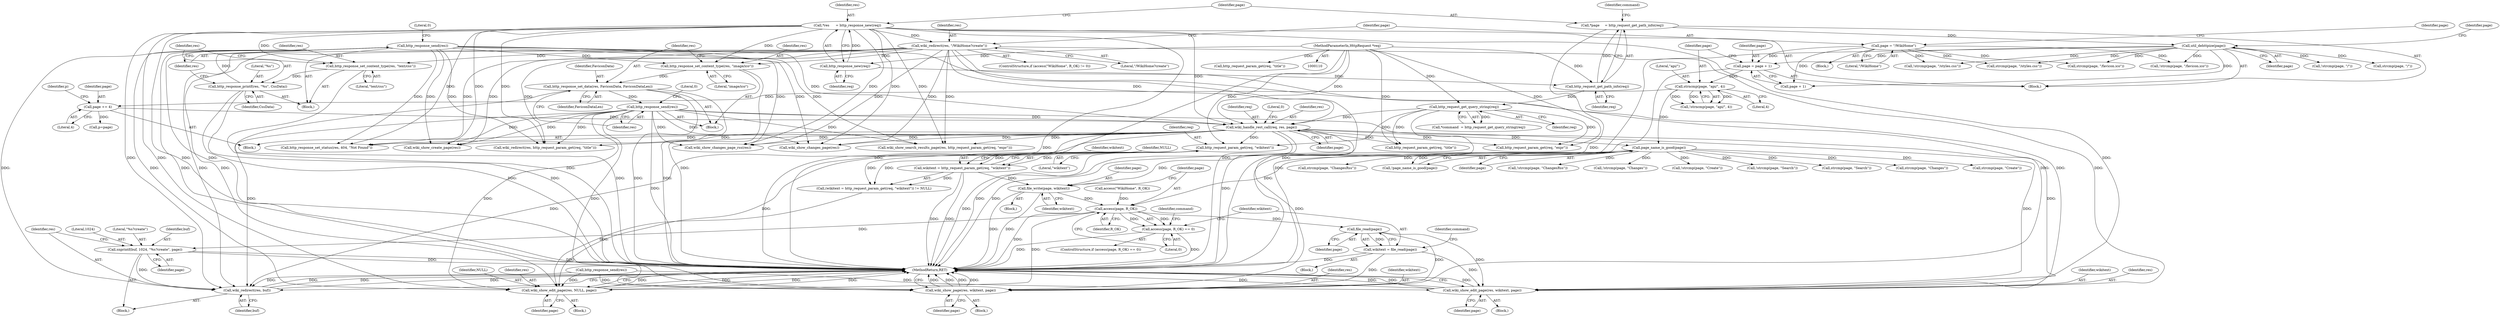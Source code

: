 digraph "0_didiwiki_5e5c796617e1712905dc5462b94bd5e6c08d15ea@API" {
"1000310" [label="(Call,file_write(page, wikitext))"];
"1000231" [label="(Call,page_name_is_good(page))"];
"1000193" [label="(Call,strncmp(page, \"api/\", 4))"];
"1000186" [label="(Call,page = page + 1)"];
"1000149" [label="(Call,page = \"/WikiHome\")"];
"1000132" [label="(Call,util_dehttpize(page))"];
"1000119" [label="(Call,*page     = http_request_get_path_info(req))"];
"1000121" [label="(Call,http_request_get_path_info(req))"];
"1000116" [label="(Call,http_response_new(req))"];
"1000111" [label="(MethodParameterIn,HttpRequest *req)"];
"1000223" [label="(Call,wiki_handle_rest_call(req, res, page))"];
"1000126" [label="(Call,http_request_get_query_string(req))"];
"1000165" [label="(Call,http_response_send(res))"];
"1000161" [label="(Call,http_response_printf(res, \"%s\", CssData))"];
"1000158" [label="(Call,http_response_set_content_type(res, \"text/css\"))"];
"1000114" [label="(Call,*res      = http_response_new(req))"];
"1000146" [label="(Call,wiki_redirect(res, \"/WikiHome?create\"))"];
"1000182" [label="(Call,http_response_send(res))"];
"1000178" [label="(Call,http_response_set_data(res, FaviconData, FaviconDataLen))"];
"1000175" [label="(Call,http_response_set_content_type(res, \"image/ico\"))"];
"1000199" [label="(Call,page += 4)"];
"1000303" [label="(Call,wikitext = http_request_param_get(req, \"wikitext\"))"];
"1000305" [label="(Call,http_request_param_get(req, \"wikitext\"))"];
"1000315" [label="(Call,access(page, R_OK))"];
"1000314" [label="(Call,access(page, R_OK) == 0)"];
"1000322" [label="(Call,file_read(page))"];
"1000320" [label="(Call,wikitext = file_read(page))"];
"1000330" [label="(Call,wiki_show_edit_page(res, wikitext, page))"];
"1000336" [label="(Call,wiki_show_page(res, wikitext, page))"];
"1000348" [label="(Call,wiki_show_edit_page(res, NULL, page))"];
"1000355" [label="(Call,snprintf(buf, 1024, \"%s?create\", page))"];
"1000360" [label="(Call,wiki_redirect(res, buf))"];
"1000321" [label="(Identifier,wikitext)"];
"1000312" [label="(Identifier,wikitext)"];
"1000188" [label="(Call,page + 1)"];
"1000116" [label="(Call,http_response_new(req))"];
"1000192" [label="(Call,!strncmp(page, \"api/\", 4))"];
"1000303" [label="(Call,wikitext = http_request_param_get(req, \"wikitext\"))"];
"1000183" [label="(Identifier,res)"];
"1000199" [label="(Call,page += 4)"];
"1000347" [label="(Block,)"];
"1000310" [label="(Call,file_write(page, wikitext))"];
"1000194" [label="(Identifier,page)"];
"1000186" [label="(Call,page = page + 1)"];
"1000125" [label="(Identifier,command)"];
"1000285" [label="(Call,http_request_param_get(req, \"title\"))"];
"1000327" [label="(Identifier,command)"];
"1000302" [label="(Call,(wikitext = http_request_param_get(req, \"wikitext\")) != NULL)"];
"1000231" [label="(Call,page_name_is_good(page))"];
"1000133" [label="(Identifier,page)"];
"1000119" [label="(Call,*page     = http_request_get_path_info(req))"];
"1000309" [label="(Block,)"];
"1000166" [label="(Identifier,res)"];
"1000140" [label="(ControlStructure,if (access(\"WikiHome\", R_OK) != 0))"];
"1000363" [label="(MethodReturn,RET)"];
"1000350" [label="(Identifier,NULL)"];
"1000271" [label="(Call,http_request_param_get(req, \"expr\"))"];
"1000290" [label="(Call,wiki_redirect(res, http_request_param_get(req, \"title\")))"];
"1000311" [label="(Identifier,page)"];
"1000256" [label="(Call,strcmp(page, \"ChangesRss\"))"];
"1000230" [label="(Call,!page_name_is_good(page))"];
"1000232" [label="(Identifier,page)"];
"1000132" [label="(Call,util_dehttpize(page))"];
"1000356" [label="(Identifier,buf)"];
"1000304" [label="(Identifier,wikitext)"];
"1000314" [label="(Call,access(page, R_OK) == 0)"];
"1000355" [label="(Call,snprintf(buf, 1024, \"%s?create\", page))"];
"1000292" [label="(Call,http_request_param_get(req, \"title\"))"];
"1000180" [label="(Identifier,FaviconData)"];
"1000127" [label="(Identifier,req)"];
"1000269" [label="(Call,wiki_show_search_results_page(res, http_request_param_get(req, \"expr\")))"];
"1000241" [label="(Call,http_response_send(res))"];
"1000331" [label="(Identifier,res)"];
"1000323" [label="(Identifier,page)"];
"1000151" [label="(Literal,\"/WikiHome\")"];
"1000121" [label="(Call,http_request_get_path_info(req))"];
"1000255" [label="(Call,!strcmp(page, \"ChangesRss\"))"];
"1000335" [label="(Block,)"];
"1000333" [label="(Identifier,page)"];
"1000359" [label="(Identifier,page)"];
"1000200" [label="(Identifier,page)"];
"1000320" [label="(Call,wikitext = file_read(page))"];
"1000318" [label="(Literal,0)"];
"1000246" [label="(Call,!strcmp(page, \"Changes\"))"];
"1000316" [label="(Identifier,page)"];
"1000348" [label="(Call,wiki_show_edit_page(res, NULL, page))"];
"1000181" [label="(Identifier,FaviconDataLen)"];
"1000223" [label="(Call,wiki_handle_rest_call(req, res, page))"];
"1000322" [label="(Call,file_read(page))"];
"1000185" [label="(Literal,0)"];
"1000137" [label="(Identifier,page)"];
"1000117" [label="(Identifier,req)"];
"1000162" [label="(Identifier,res)"];
"1000276" [label="(Call,!strcmp(page, \"Create\"))"];
"1000111" [label="(MethodParameterIn,HttpRequest *req)"];
"1000135" [label="(Call,!strcmp(page, \"/\"))"];
"1000204" [label="(Identifier,p)"];
"1000165" [label="(Call,http_response_send(res))"];
"1000308" [label="(Identifier,NULL)"];
"1000171" [label="(Call,strcmp(page, \"/favicon.ico\"))"];
"1000164" [label="(Identifier,CssData)"];
"1000361" [label="(Identifier,res)"];
"1000163" [label="(Literal,\"%s\")"];
"1000147" [label="(Identifier,res)"];
"1000177" [label="(Literal,\"image/ico\")"];
"1000317" [label="(Identifier,R_OK)"];
"1000149" [label="(Call,page = \"/WikiHome\")"];
"1000306" [label="(Identifier,req)"];
"1000168" [label="(Literal,0)"];
"1000349" [label="(Identifier,res)"];
"1000112" [label="(Block,)"];
"1000170" [label="(Call,!strcmp(page, \"/favicon.ico\"))"];
"1000174" [label="(Block,)"];
"1000158" [label="(Call,http_response_set_content_type(res, \"text/css\"))"];
"1000353" [label="(Block,)"];
"1000193" [label="(Call,strncmp(page, \"api/\", 4))"];
"1000114" [label="(Call,*res      = http_response_new(req))"];
"1000178" [label="(Call,http_response_set_data(res, FaviconData, FaviconDataLen))"];
"1000124" [label="(Call,*command  = http_request_get_query_string(req))"];
"1000142" [label="(Call,access(\"WikiHome\", R_OK))"];
"1000329" [label="(Block,)"];
"1000251" [label="(Call,wiki_show_changes_page(res))"];
"1000226" [label="(Identifier,page)"];
"1000360" [label="(Call,wiki_redirect(res, buf))"];
"1000115" [label="(Identifier,res)"];
"1000330" [label="(Call,wiki_show_edit_page(res, wikitext, page))"];
"1000176" [label="(Identifier,res)"];
"1000203" [label="(Call,p=page)"];
"1000264" [label="(Call,!strcmp(page, \"Search\"))"];
"1000120" [label="(Identifier,page)"];
"1000161" [label="(Call,http_response_printf(res, \"%s\", CssData))"];
"1000139" [label="(Block,)"];
"1000150" [label="(Identifier,page)"];
"1000122" [label="(Identifier,req)"];
"1000305" [label="(Call,http_request_param_get(req, \"wikitext\"))"];
"1000201" [label="(Literal,4)"];
"1000319" [label="(Block,)"];
"1000265" [label="(Call,strcmp(page, \"Search\"))"];
"1000307" [label="(Literal,\"wikitext\")"];
"1000357" [label="(Literal,1024)"];
"1000153" [label="(Call,!strcmp(page, \"/styles.css\"))"];
"1000197" [label="(Block,)"];
"1000313" [label="(ControlStructure,if (access(page, R_OK) == 0))"];
"1000157" [label="(Block,)"];
"1000234" [label="(Call,http_response_set_status(res, 404, \"Not Found\"))"];
"1000358" [label="(Literal,\"%s?create\")"];
"1000337" [label="(Identifier,res)"];
"1000136" [label="(Call,strcmp(page, \"/\"))"];
"1000155" [label="(Identifier,page)"];
"1000187" [label="(Identifier,page)"];
"1000148" [label="(Literal,\"/WikiHome?create\")"];
"1000126" [label="(Call,http_request_get_query_string(req))"];
"1000159" [label="(Identifier,res)"];
"1000345" [label="(Identifier,command)"];
"1000315" [label="(Call,access(page, R_OK))"];
"1000228" [label="(Literal,0)"];
"1000336" [label="(Call,wiki_show_page(res, wikitext, page))"];
"1000196" [label="(Literal,4)"];
"1000225" [label="(Identifier,res)"];
"1000195" [label="(Literal,\"api/\")"];
"1000351" [label="(Identifier,page)"];
"1000247" [label="(Call,strcmp(page, \"Changes\"))"];
"1000362" [label="(Identifier,buf)"];
"1000182" [label="(Call,http_response_send(res))"];
"1000224" [label="(Identifier,req)"];
"1000332" [label="(Identifier,wikitext)"];
"1000297" [label="(Call,wiki_show_create_page(res))"];
"1000179" [label="(Identifier,res)"];
"1000160" [label="(Literal,\"text/css\")"];
"1000339" [label="(Identifier,page)"];
"1000175" [label="(Call,http_response_set_content_type(res, \"image/ico\"))"];
"1000146" [label="(Call,wiki_redirect(res, \"/WikiHome?create\"))"];
"1000338" [label="(Identifier,wikitext)"];
"1000260" [label="(Call,wiki_show_changes_page_rss(res))"];
"1000154" [label="(Call,strcmp(page, \"/styles.css\"))"];
"1000277" [label="(Call,strcmp(page, \"Create\"))"];
"1000310" -> "1000309"  [label="AST: "];
"1000310" -> "1000312"  [label="CFG: "];
"1000311" -> "1000310"  [label="AST: "];
"1000312" -> "1000310"  [label="AST: "];
"1000316" -> "1000310"  [label="CFG: "];
"1000310" -> "1000363"  [label="DDG: "];
"1000310" -> "1000363"  [label="DDG: "];
"1000231" -> "1000310"  [label="DDG: "];
"1000303" -> "1000310"  [label="DDG: "];
"1000310" -> "1000315"  [label="DDG: "];
"1000231" -> "1000230"  [label="AST: "];
"1000231" -> "1000232"  [label="CFG: "];
"1000232" -> "1000231"  [label="AST: "];
"1000230" -> "1000231"  [label="CFG: "];
"1000231" -> "1000230"  [label="DDG: "];
"1000193" -> "1000231"  [label="DDG: "];
"1000223" -> "1000231"  [label="DDG: "];
"1000231" -> "1000246"  [label="DDG: "];
"1000231" -> "1000247"  [label="DDG: "];
"1000231" -> "1000255"  [label="DDG: "];
"1000231" -> "1000256"  [label="DDG: "];
"1000231" -> "1000264"  [label="DDG: "];
"1000231" -> "1000265"  [label="DDG: "];
"1000231" -> "1000276"  [label="DDG: "];
"1000231" -> "1000277"  [label="DDG: "];
"1000231" -> "1000315"  [label="DDG: "];
"1000193" -> "1000192"  [label="AST: "];
"1000193" -> "1000196"  [label="CFG: "];
"1000194" -> "1000193"  [label="AST: "];
"1000195" -> "1000193"  [label="AST: "];
"1000196" -> "1000193"  [label="AST: "];
"1000192" -> "1000193"  [label="CFG: "];
"1000193" -> "1000192"  [label="DDG: "];
"1000193" -> "1000192"  [label="DDG: "];
"1000193" -> "1000192"  [label="DDG: "];
"1000186" -> "1000193"  [label="DDG: "];
"1000193" -> "1000199"  [label="DDG: "];
"1000186" -> "1000112"  [label="AST: "];
"1000186" -> "1000188"  [label="CFG: "];
"1000187" -> "1000186"  [label="AST: "];
"1000188" -> "1000186"  [label="AST: "];
"1000194" -> "1000186"  [label="CFG: "];
"1000186" -> "1000363"  [label="DDG: "];
"1000149" -> "1000186"  [label="DDG: "];
"1000132" -> "1000186"  [label="DDG: "];
"1000149" -> "1000139"  [label="AST: "];
"1000149" -> "1000151"  [label="CFG: "];
"1000150" -> "1000149"  [label="AST: "];
"1000151" -> "1000149"  [label="AST: "];
"1000155" -> "1000149"  [label="CFG: "];
"1000149" -> "1000153"  [label="DDG: "];
"1000149" -> "1000154"  [label="DDG: "];
"1000149" -> "1000170"  [label="DDG: "];
"1000149" -> "1000171"  [label="DDG: "];
"1000149" -> "1000188"  [label="DDG: "];
"1000132" -> "1000112"  [label="AST: "];
"1000132" -> "1000133"  [label="CFG: "];
"1000133" -> "1000132"  [label="AST: "];
"1000137" -> "1000132"  [label="CFG: "];
"1000132" -> "1000363"  [label="DDG: "];
"1000119" -> "1000132"  [label="DDG: "];
"1000132" -> "1000135"  [label="DDG: "];
"1000132" -> "1000136"  [label="DDG: "];
"1000132" -> "1000153"  [label="DDG: "];
"1000132" -> "1000154"  [label="DDG: "];
"1000132" -> "1000170"  [label="DDG: "];
"1000132" -> "1000171"  [label="DDG: "];
"1000132" -> "1000188"  [label="DDG: "];
"1000119" -> "1000112"  [label="AST: "];
"1000119" -> "1000121"  [label="CFG: "];
"1000120" -> "1000119"  [label="AST: "];
"1000121" -> "1000119"  [label="AST: "];
"1000125" -> "1000119"  [label="CFG: "];
"1000119" -> "1000363"  [label="DDG: "];
"1000121" -> "1000119"  [label="DDG: "];
"1000121" -> "1000122"  [label="CFG: "];
"1000122" -> "1000121"  [label="AST: "];
"1000116" -> "1000121"  [label="DDG: "];
"1000111" -> "1000121"  [label="DDG: "];
"1000121" -> "1000126"  [label="DDG: "];
"1000116" -> "1000114"  [label="AST: "];
"1000116" -> "1000117"  [label="CFG: "];
"1000117" -> "1000116"  [label="AST: "];
"1000114" -> "1000116"  [label="CFG: "];
"1000116" -> "1000114"  [label="DDG: "];
"1000111" -> "1000116"  [label="DDG: "];
"1000111" -> "1000110"  [label="AST: "];
"1000111" -> "1000363"  [label="DDG: "];
"1000111" -> "1000126"  [label="DDG: "];
"1000111" -> "1000223"  [label="DDG: "];
"1000111" -> "1000271"  [label="DDG: "];
"1000111" -> "1000285"  [label="DDG: "];
"1000111" -> "1000292"  [label="DDG: "];
"1000111" -> "1000305"  [label="DDG: "];
"1000223" -> "1000197"  [label="AST: "];
"1000223" -> "1000226"  [label="CFG: "];
"1000224" -> "1000223"  [label="AST: "];
"1000225" -> "1000223"  [label="AST: "];
"1000226" -> "1000223"  [label="AST: "];
"1000228" -> "1000223"  [label="CFG: "];
"1000223" -> "1000363"  [label="DDG: "];
"1000223" -> "1000363"  [label="DDG: "];
"1000126" -> "1000223"  [label="DDG: "];
"1000165" -> "1000223"  [label="DDG: "];
"1000114" -> "1000223"  [label="DDG: "];
"1000146" -> "1000223"  [label="DDG: "];
"1000182" -> "1000223"  [label="DDG: "];
"1000199" -> "1000223"  [label="DDG: "];
"1000223" -> "1000234"  [label="DDG: "];
"1000223" -> "1000251"  [label="DDG: "];
"1000223" -> "1000260"  [label="DDG: "];
"1000223" -> "1000269"  [label="DDG: "];
"1000223" -> "1000271"  [label="DDG: "];
"1000223" -> "1000285"  [label="DDG: "];
"1000223" -> "1000290"  [label="DDG: "];
"1000223" -> "1000297"  [label="DDG: "];
"1000223" -> "1000305"  [label="DDG: "];
"1000223" -> "1000330"  [label="DDG: "];
"1000223" -> "1000336"  [label="DDG: "];
"1000223" -> "1000348"  [label="DDG: "];
"1000223" -> "1000360"  [label="DDG: "];
"1000126" -> "1000124"  [label="AST: "];
"1000126" -> "1000127"  [label="CFG: "];
"1000127" -> "1000126"  [label="AST: "];
"1000124" -> "1000126"  [label="CFG: "];
"1000126" -> "1000363"  [label="DDG: "];
"1000126" -> "1000124"  [label="DDG: "];
"1000126" -> "1000271"  [label="DDG: "];
"1000126" -> "1000285"  [label="DDG: "];
"1000126" -> "1000305"  [label="DDG: "];
"1000165" -> "1000157"  [label="AST: "];
"1000165" -> "1000166"  [label="CFG: "];
"1000166" -> "1000165"  [label="AST: "];
"1000168" -> "1000165"  [label="CFG: "];
"1000165" -> "1000363"  [label="DDG: "];
"1000161" -> "1000165"  [label="DDG: "];
"1000165" -> "1000175"  [label="DDG: "];
"1000165" -> "1000234"  [label="DDG: "];
"1000165" -> "1000251"  [label="DDG: "];
"1000165" -> "1000260"  [label="DDG: "];
"1000165" -> "1000269"  [label="DDG: "];
"1000165" -> "1000290"  [label="DDG: "];
"1000165" -> "1000297"  [label="DDG: "];
"1000165" -> "1000330"  [label="DDG: "];
"1000165" -> "1000336"  [label="DDG: "];
"1000165" -> "1000348"  [label="DDG: "];
"1000165" -> "1000360"  [label="DDG: "];
"1000161" -> "1000157"  [label="AST: "];
"1000161" -> "1000164"  [label="CFG: "];
"1000162" -> "1000161"  [label="AST: "];
"1000163" -> "1000161"  [label="AST: "];
"1000164" -> "1000161"  [label="AST: "];
"1000166" -> "1000161"  [label="CFG: "];
"1000161" -> "1000363"  [label="DDG: "];
"1000161" -> "1000363"  [label="DDG: "];
"1000158" -> "1000161"  [label="DDG: "];
"1000158" -> "1000157"  [label="AST: "];
"1000158" -> "1000160"  [label="CFG: "];
"1000159" -> "1000158"  [label="AST: "];
"1000160" -> "1000158"  [label="AST: "];
"1000162" -> "1000158"  [label="CFG: "];
"1000158" -> "1000363"  [label="DDG: "];
"1000114" -> "1000158"  [label="DDG: "];
"1000146" -> "1000158"  [label="DDG: "];
"1000114" -> "1000112"  [label="AST: "];
"1000115" -> "1000114"  [label="AST: "];
"1000120" -> "1000114"  [label="CFG: "];
"1000114" -> "1000363"  [label="DDG: "];
"1000114" -> "1000146"  [label="DDG: "];
"1000114" -> "1000175"  [label="DDG: "];
"1000114" -> "1000234"  [label="DDG: "];
"1000114" -> "1000251"  [label="DDG: "];
"1000114" -> "1000260"  [label="DDG: "];
"1000114" -> "1000269"  [label="DDG: "];
"1000114" -> "1000290"  [label="DDG: "];
"1000114" -> "1000297"  [label="DDG: "];
"1000114" -> "1000330"  [label="DDG: "];
"1000114" -> "1000336"  [label="DDG: "];
"1000114" -> "1000348"  [label="DDG: "];
"1000114" -> "1000360"  [label="DDG: "];
"1000146" -> "1000140"  [label="AST: "];
"1000146" -> "1000148"  [label="CFG: "];
"1000147" -> "1000146"  [label="AST: "];
"1000148" -> "1000146"  [label="AST: "];
"1000150" -> "1000146"  [label="CFG: "];
"1000146" -> "1000363"  [label="DDG: "];
"1000146" -> "1000175"  [label="DDG: "];
"1000146" -> "1000234"  [label="DDG: "];
"1000146" -> "1000251"  [label="DDG: "];
"1000146" -> "1000260"  [label="DDG: "];
"1000146" -> "1000269"  [label="DDG: "];
"1000146" -> "1000290"  [label="DDG: "];
"1000146" -> "1000297"  [label="DDG: "];
"1000146" -> "1000330"  [label="DDG: "];
"1000146" -> "1000336"  [label="DDG: "];
"1000146" -> "1000348"  [label="DDG: "];
"1000146" -> "1000360"  [label="DDG: "];
"1000182" -> "1000174"  [label="AST: "];
"1000182" -> "1000183"  [label="CFG: "];
"1000183" -> "1000182"  [label="AST: "];
"1000185" -> "1000182"  [label="CFG: "];
"1000182" -> "1000363"  [label="DDG: "];
"1000178" -> "1000182"  [label="DDG: "];
"1000182" -> "1000234"  [label="DDG: "];
"1000182" -> "1000251"  [label="DDG: "];
"1000182" -> "1000260"  [label="DDG: "];
"1000182" -> "1000269"  [label="DDG: "];
"1000182" -> "1000290"  [label="DDG: "];
"1000182" -> "1000297"  [label="DDG: "];
"1000182" -> "1000330"  [label="DDG: "];
"1000182" -> "1000336"  [label="DDG: "];
"1000182" -> "1000348"  [label="DDG: "];
"1000182" -> "1000360"  [label="DDG: "];
"1000178" -> "1000174"  [label="AST: "];
"1000178" -> "1000181"  [label="CFG: "];
"1000179" -> "1000178"  [label="AST: "];
"1000180" -> "1000178"  [label="AST: "];
"1000181" -> "1000178"  [label="AST: "];
"1000183" -> "1000178"  [label="CFG: "];
"1000178" -> "1000363"  [label="DDG: "];
"1000178" -> "1000363"  [label="DDG: "];
"1000178" -> "1000363"  [label="DDG: "];
"1000175" -> "1000178"  [label="DDG: "];
"1000175" -> "1000174"  [label="AST: "];
"1000175" -> "1000177"  [label="CFG: "];
"1000176" -> "1000175"  [label="AST: "];
"1000177" -> "1000175"  [label="AST: "];
"1000179" -> "1000175"  [label="CFG: "];
"1000175" -> "1000363"  [label="DDG: "];
"1000199" -> "1000197"  [label="AST: "];
"1000199" -> "1000201"  [label="CFG: "];
"1000200" -> "1000199"  [label="AST: "];
"1000201" -> "1000199"  [label="AST: "];
"1000204" -> "1000199"  [label="CFG: "];
"1000199" -> "1000203"  [label="DDG: "];
"1000303" -> "1000302"  [label="AST: "];
"1000303" -> "1000305"  [label="CFG: "];
"1000304" -> "1000303"  [label="AST: "];
"1000305" -> "1000303"  [label="AST: "];
"1000308" -> "1000303"  [label="CFG: "];
"1000303" -> "1000363"  [label="DDG: "];
"1000303" -> "1000363"  [label="DDG: "];
"1000303" -> "1000302"  [label="DDG: "];
"1000305" -> "1000303"  [label="DDG: "];
"1000305" -> "1000303"  [label="DDG: "];
"1000305" -> "1000307"  [label="CFG: "];
"1000306" -> "1000305"  [label="AST: "];
"1000307" -> "1000305"  [label="AST: "];
"1000305" -> "1000363"  [label="DDG: "];
"1000305" -> "1000302"  [label="DDG: "];
"1000305" -> "1000302"  [label="DDG: "];
"1000315" -> "1000314"  [label="AST: "];
"1000315" -> "1000317"  [label="CFG: "];
"1000316" -> "1000315"  [label="AST: "];
"1000317" -> "1000315"  [label="AST: "];
"1000318" -> "1000315"  [label="CFG: "];
"1000315" -> "1000363"  [label="DDG: "];
"1000315" -> "1000314"  [label="DDG: "];
"1000315" -> "1000314"  [label="DDG: "];
"1000142" -> "1000315"  [label="DDG: "];
"1000315" -> "1000322"  [label="DDG: "];
"1000315" -> "1000348"  [label="DDG: "];
"1000315" -> "1000355"  [label="DDG: "];
"1000314" -> "1000313"  [label="AST: "];
"1000314" -> "1000318"  [label="CFG: "];
"1000318" -> "1000314"  [label="AST: "];
"1000321" -> "1000314"  [label="CFG: "];
"1000345" -> "1000314"  [label="CFG: "];
"1000314" -> "1000363"  [label="DDG: "];
"1000314" -> "1000363"  [label="DDG: "];
"1000322" -> "1000320"  [label="AST: "];
"1000322" -> "1000323"  [label="CFG: "];
"1000323" -> "1000322"  [label="AST: "];
"1000320" -> "1000322"  [label="CFG: "];
"1000322" -> "1000320"  [label="DDG: "];
"1000322" -> "1000330"  [label="DDG: "];
"1000322" -> "1000336"  [label="DDG: "];
"1000320" -> "1000319"  [label="AST: "];
"1000321" -> "1000320"  [label="AST: "];
"1000327" -> "1000320"  [label="CFG: "];
"1000320" -> "1000363"  [label="DDG: "];
"1000320" -> "1000330"  [label="DDG: "];
"1000320" -> "1000336"  [label="DDG: "];
"1000330" -> "1000329"  [label="AST: "];
"1000330" -> "1000333"  [label="CFG: "];
"1000331" -> "1000330"  [label="AST: "];
"1000332" -> "1000330"  [label="AST: "];
"1000333" -> "1000330"  [label="AST: "];
"1000363" -> "1000330"  [label="CFG: "];
"1000330" -> "1000363"  [label="DDG: "];
"1000330" -> "1000363"  [label="DDG: "];
"1000330" -> "1000363"  [label="DDG: "];
"1000330" -> "1000363"  [label="DDG: "];
"1000241" -> "1000330"  [label="DDG: "];
"1000336" -> "1000335"  [label="AST: "];
"1000336" -> "1000339"  [label="CFG: "];
"1000337" -> "1000336"  [label="AST: "];
"1000338" -> "1000336"  [label="AST: "];
"1000339" -> "1000336"  [label="AST: "];
"1000363" -> "1000336"  [label="CFG: "];
"1000336" -> "1000363"  [label="DDG: "];
"1000336" -> "1000363"  [label="DDG: "];
"1000336" -> "1000363"  [label="DDG: "];
"1000336" -> "1000363"  [label="DDG: "];
"1000241" -> "1000336"  [label="DDG: "];
"1000348" -> "1000347"  [label="AST: "];
"1000348" -> "1000351"  [label="CFG: "];
"1000349" -> "1000348"  [label="AST: "];
"1000350" -> "1000348"  [label="AST: "];
"1000351" -> "1000348"  [label="AST: "];
"1000363" -> "1000348"  [label="CFG: "];
"1000348" -> "1000363"  [label="DDG: "];
"1000348" -> "1000363"  [label="DDG: "];
"1000348" -> "1000363"  [label="DDG: "];
"1000348" -> "1000363"  [label="DDG: "];
"1000241" -> "1000348"  [label="DDG: "];
"1000302" -> "1000348"  [label="DDG: "];
"1000355" -> "1000353"  [label="AST: "];
"1000355" -> "1000359"  [label="CFG: "];
"1000356" -> "1000355"  [label="AST: "];
"1000357" -> "1000355"  [label="AST: "];
"1000358" -> "1000355"  [label="AST: "];
"1000359" -> "1000355"  [label="AST: "];
"1000361" -> "1000355"  [label="CFG: "];
"1000355" -> "1000363"  [label="DDG: "];
"1000355" -> "1000363"  [label="DDG: "];
"1000355" -> "1000360"  [label="DDG: "];
"1000360" -> "1000353"  [label="AST: "];
"1000360" -> "1000362"  [label="CFG: "];
"1000361" -> "1000360"  [label="AST: "];
"1000362" -> "1000360"  [label="AST: "];
"1000363" -> "1000360"  [label="CFG: "];
"1000360" -> "1000363"  [label="DDG: "];
"1000360" -> "1000363"  [label="DDG: "];
"1000360" -> "1000363"  [label="DDG: "];
"1000241" -> "1000360"  [label="DDG: "];
}
